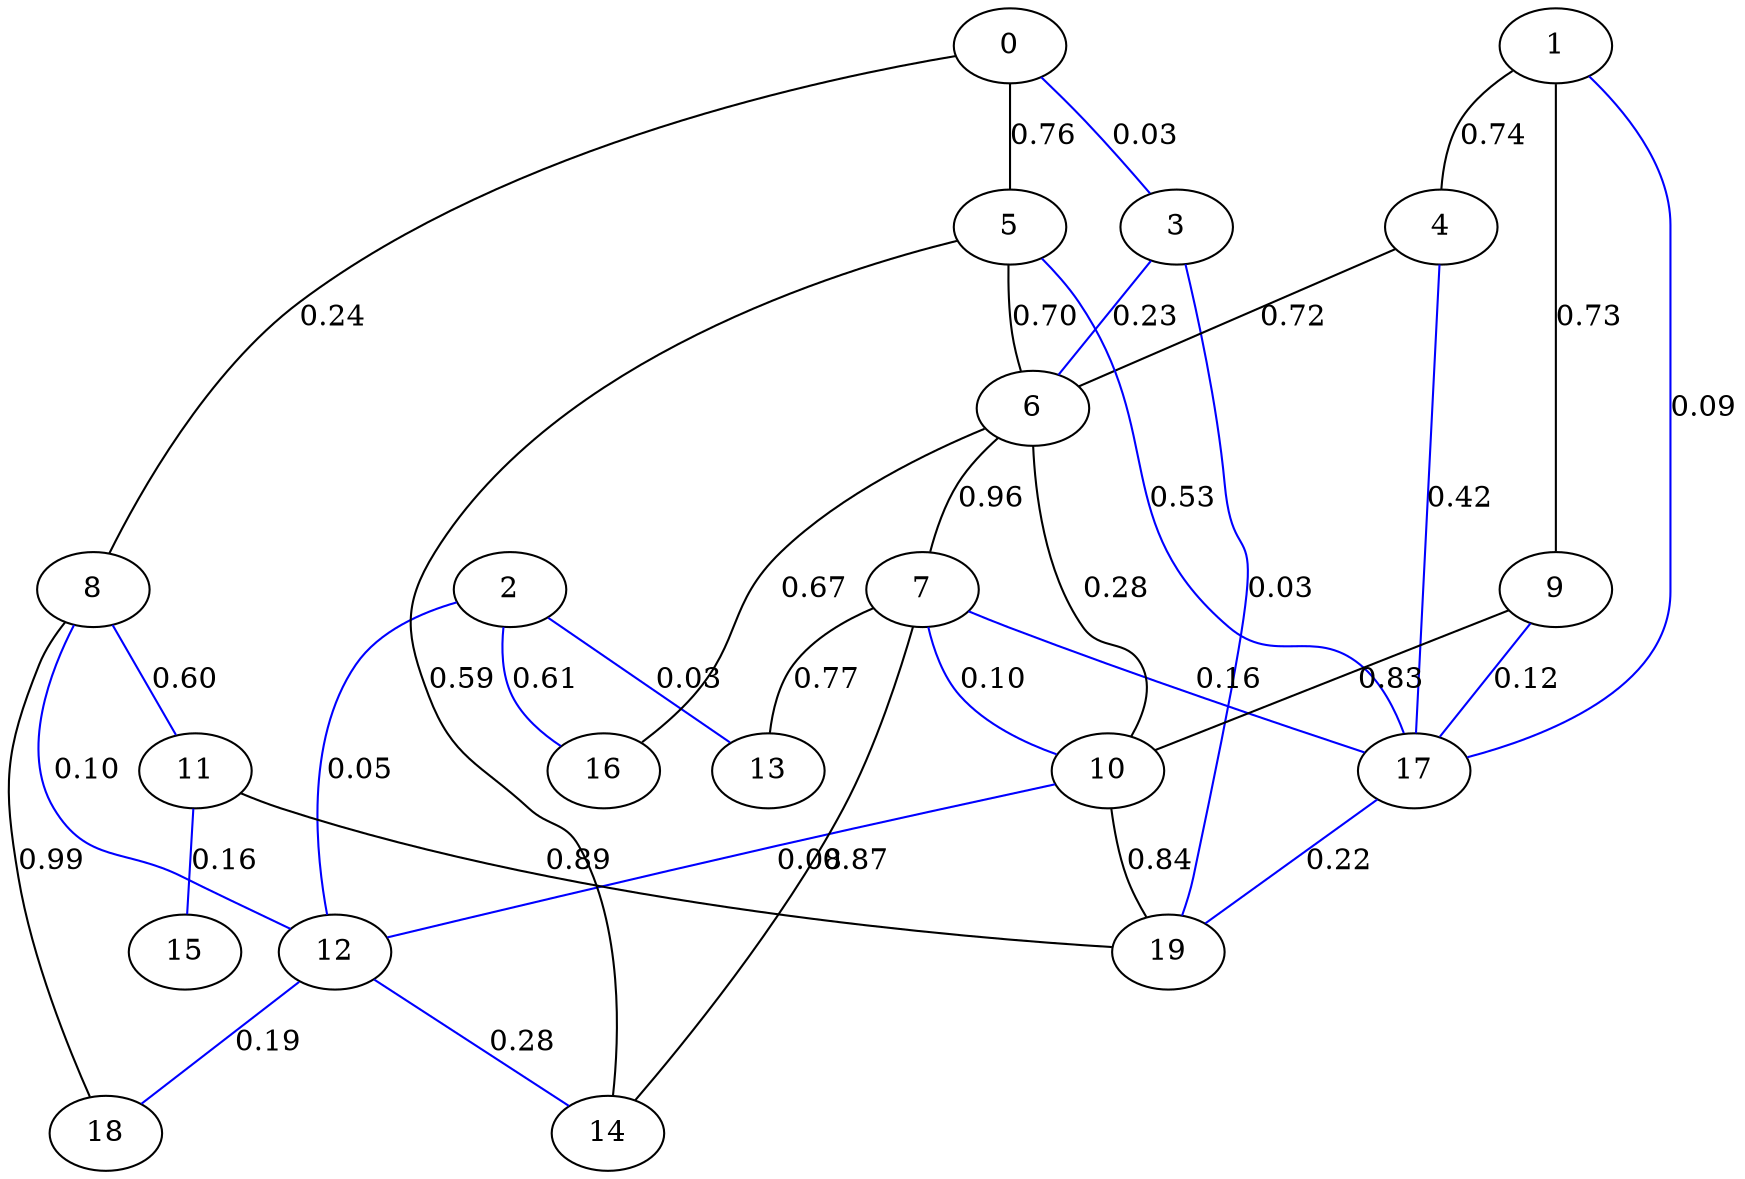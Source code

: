 graph {
	10 -- 12 [label=0.08 color=blue]
	3 -- 19 [label=0.03 color=blue]
	12 -- 14 [label=0.28 color=blue]
	2 -- 16 [label=0.61 color=blue]
	2 -- 12 [label=0.05 color=blue]
	4 -- 17 [label=0.42 color=blue]
	0 -- 3 [label=0.03 color=blue]
	8 -- 11 [label=0.60 color=blue]
	5 -- 17 [label=0.53 color=blue]
	2 -- 13 [label=0.03 color=blue]
	8 -- 12 [label=0.10 color=blue]
	7 -- 10 [label=0.10 color=blue]
	17 -- 19 [label=0.22 color=blue]
	7 -- 17 [label=0.16 color=blue]
	12 -- 18 [label=0.19 color=blue]
	11 -- 15 [label=0.16 color=blue]
	1 -- 17 [label=0.09 color=blue]
	9 -- 17 [label=0.12 color=blue]
	3 -- 6 [label=0.23 color=blue]
	9 -- 10 [label=0.83]
	1 -- 4 [label=0.74]
	0 -- 5 [label=0.76]
	11 -- 19 [label=0.89]
	8 -- 18 [label=0.99]
	5 -- 14 [label=0.59]
	6 -- 10 [label=0.28]
	7 -- 13 [label=0.77]
	0 -- 8 [label=0.24]
	5 -- 6 [label=0.70]
	4 -- 6 [label=0.72]
	7 -- 14 [label=0.87]
	6 -- 16 [label=0.67]
	1 -- 9 [label=0.73]
	6 -- 7 [label=0.96]
	10 -- 19 [label=0.84]
}
